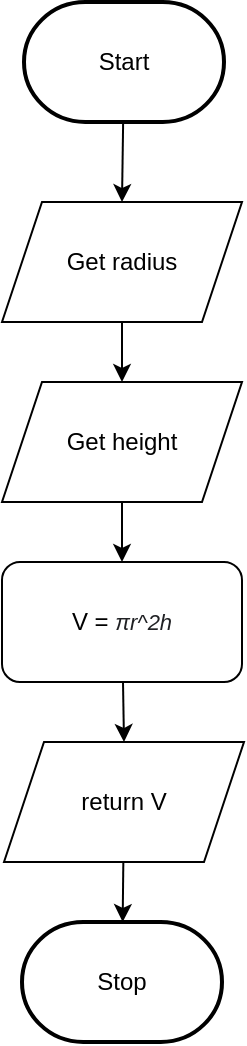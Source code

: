 <mxfile>
    <diagram id="SI7tuCP2dQLLvXjDpIHG" name="Page-1">
        <mxGraphModel dx="1077" dy="2095" grid="1" gridSize="10" guides="1" tooltips="1" connect="1" arrows="1" fold="1" page="1" pageScale="1" pageWidth="827" pageHeight="1169" math="0" shadow="0">
            <root>
                <mxCell id="0"/>
                <mxCell id="1" parent="0"/>
                <mxCell id="276" style="edgeStyle=none;rounded=0;html=1;entryX=0.5;entryY=0;entryDx=0;entryDy=0;endArrow=classic;endFill=1;" parent="1" source="3" target="233" edge="1">
                    <mxGeometry relative="1" as="geometry"/>
                </mxCell>
                <mxCell id="3" value="Start" style="strokeWidth=2;html=1;shape=mxgraph.flowchart.terminator;whiteSpace=wrap;" parent="1" vertex="1">
                    <mxGeometry x="375" y="-1110" width="100" height="60" as="geometry"/>
                </mxCell>
                <mxCell id="10" value="Stop" style="strokeWidth=2;html=1;shape=mxgraph.flowchart.terminator;whiteSpace=wrap;rounded=1;" parent="1" vertex="1">
                    <mxGeometry x="374" y="-650" width="100" height="60" as="geometry"/>
                </mxCell>
                <mxCell id="211" value="" style="edgeStyle=none;html=1;startArrow=none;" parent="1" source="212" target="10" edge="1">
                    <mxGeometry relative="1" as="geometry"/>
                </mxCell>
                <mxCell id="212" value="&lt;font style=&quot;font-size: 12px&quot;&gt;return V&lt;/font&gt;" style="shape=parallelogram;perimeter=parallelogramPerimeter;whiteSpace=wrap;html=1;fixedSize=1;fontSize=8;" parent="1" vertex="1">
                    <mxGeometry x="365" y="-740" width="120" height="60" as="geometry"/>
                </mxCell>
                <mxCell id="279" value="" style="edgeStyle=none;html=1;fontFamily=Helvetica;fontSize=11;" edge="1" parent="1" source="233" target="278">
                    <mxGeometry relative="1" as="geometry"/>
                </mxCell>
                <mxCell id="233" value="Get radius" style="shape=parallelogram;perimeter=parallelogramPerimeter;whiteSpace=wrap;html=1;fixedSize=1;" parent="1" vertex="1">
                    <mxGeometry x="364" y="-1010" width="120" height="60" as="geometry"/>
                </mxCell>
                <mxCell id="283" style="edgeStyle=none;html=1;entryX=0.5;entryY=0;entryDx=0;entryDy=0;fontFamily=Helvetica;fontSize=11;" edge="1" parent="1" source="255" target="212">
                    <mxGeometry relative="1" as="geometry"/>
                </mxCell>
                <mxCell id="255" value="V =&amp;nbsp;&lt;span style=&quot;color: rgb(32 , 33 , 36) ; font-style: italic ; background-color: rgb(255 , 255 , 255)&quot;&gt;&lt;font style=&quot;font-size: 11px&quot;&gt;πr^2h&lt;/font&gt;&lt;/span&gt;" style="rounded=1;whiteSpace=wrap;html=1;" parent="1" vertex="1">
                    <mxGeometry x="364" y="-830" width="120" height="60" as="geometry"/>
                </mxCell>
                <mxCell id="280" value="" style="edgeStyle=none;html=1;fontFamily=Helvetica;fontSize=11;" edge="1" parent="1" source="278" target="255">
                    <mxGeometry relative="1" as="geometry"/>
                </mxCell>
                <mxCell id="278" value="Get height" style="shape=parallelogram;perimeter=parallelogramPerimeter;whiteSpace=wrap;html=1;fixedSize=1;" vertex="1" parent="1">
                    <mxGeometry x="364" y="-920" width="120" height="60" as="geometry"/>
                </mxCell>
            </root>
        </mxGraphModel>
    </diagram>
</mxfile>